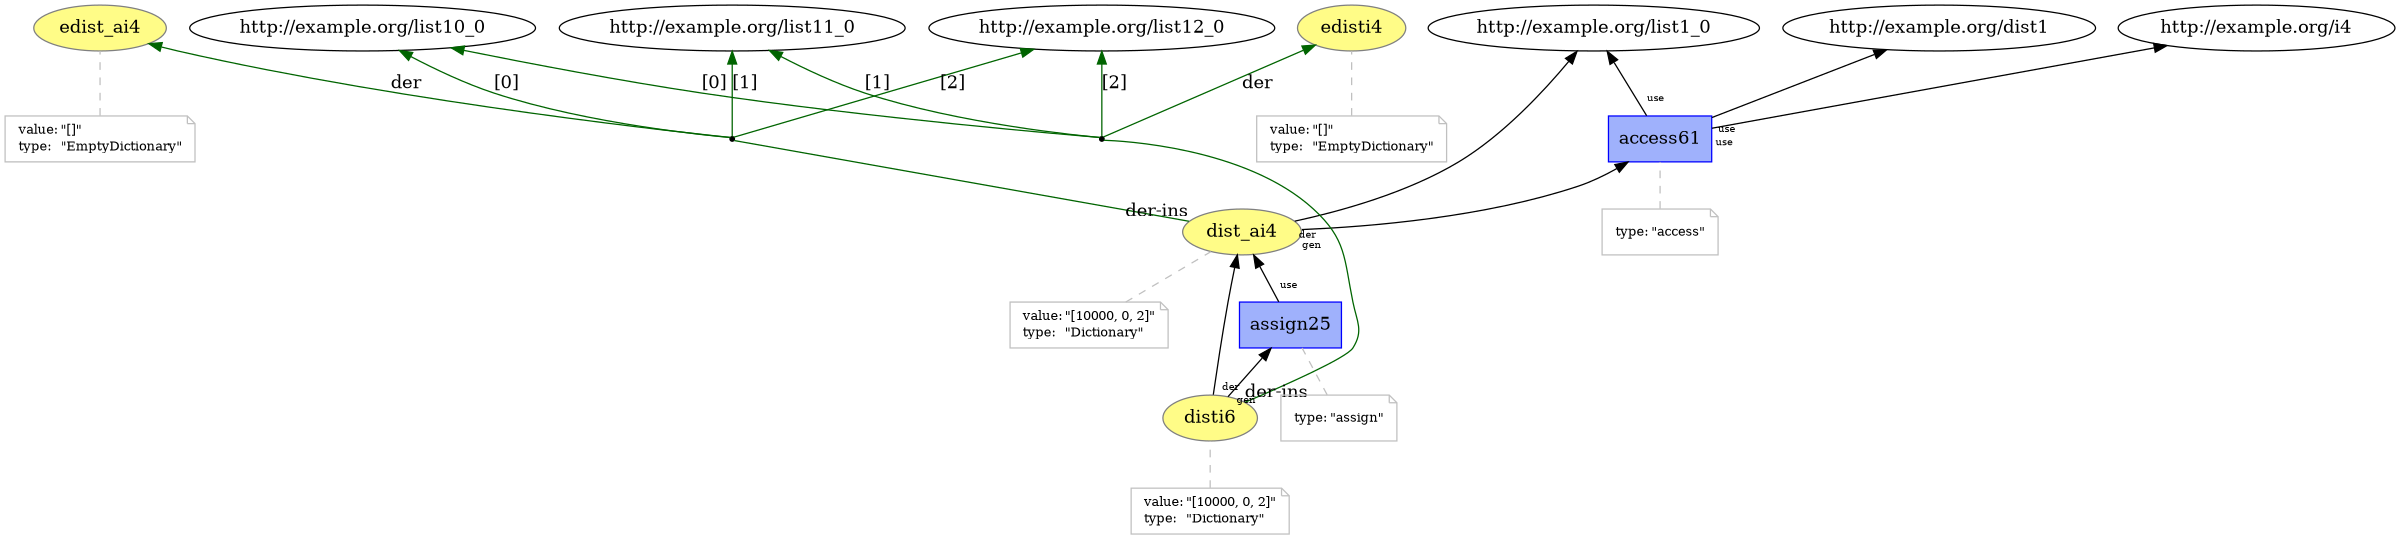 digraph "PROV" { size="16,12"; rankdir="BT";
"http://example.org/edist_ai4" [fillcolor="#FFFC87",color="#808080",style="filled",label="edist_ai4",URL="http://example.org/edist_ai4"]
"-attrs0" [color="gray",shape="note",fontsize="10",fontcolor="black",label=<<TABLE cellpadding="0" border="0">
	<TR>
	    <TD align="left">value:</TD>
	    <TD align="left">&quot;[]&quot;</TD>
	</TR>
	<TR>
	    <TD align="left">type:</TD>
	    <TD align="left">&quot;EmptyDictionary&quot;</TD>
	</TR>
</TABLE>>]
"-attrs0" -> "http://example.org/edist_ai4" [color="gray",style="dashed",arrowhead="none"]
"http://example.org/dist_ai4" [fillcolor="#FFFC87",color="#808080",style="filled",label="dist_ai4",URL="http://example.org/dist_ai4"]
"-attrs1" [color="gray",shape="note",fontsize="10",fontcolor="black",label=<<TABLE cellpadding="0" border="0">
	<TR>
	    <TD align="left">value:</TD>
	    <TD align="left">&quot;[10000, 0, 2]&quot;</TD>
	</TR>
	<TR>
	    <TD align="left">type:</TD>
	    <TD align="left">&quot;Dictionary&quot;</TD>
	</TR>
</TABLE>>]
"-attrs1" -> "http://example.org/dist_ai4" [color="gray",style="dashed",arrowhead="none"]
"bn0" [shape="point",label=""]
"http://example.org/dist_ai4" -> "bn0" [arrowhead="none",taillabel="der-ins",color="darkgreen"]
"bn0" -> "http://example.org/edist_ai4" [labelfontsize="8",labeldistance="1.5",color="darkgreen",labelangle="60.0",rotation="20",label="der"]
"bn0" -> "http://example.org/list10_0" [labelfontsize="8",labeldistance="1.5",color="darkgreen",labelangle="60.0",rotation="20",label="[0]"]
"bn0" -> "http://example.org/list11_0" [labelfontsize="8",labeldistance="1.5",color="darkgreen",labelangle="60.0",rotation="20",label="[1]"]
"bn0" -> "http://example.org/list12_0" [labelfontsize="8",labeldistance="1.5",color="darkgreen",labelangle="60.0",rotation="20",label="[2]"]
"http://example.org/access61" [fillcolor="#9FB1FC",color="#0000FF",shape="polygon",sides="4",style="filled",label="access61",URL="http://example.org/access61"]
"-attrs2" [color="gray",shape="note",fontsize="10",fontcolor="black",label=<<TABLE cellpadding="0" border="0">
	<TR>
	    <TD align="left">type:</TD>
	    <TD align="left">&quot;access&quot;</TD>
	</TR>
</TABLE>>]
"-attrs2" -> "http://example.org/access61" [color="gray",style="dashed",arrowhead="none"]
"http://example.org/access61" -> "http://example.org/list1_0" [labelfontsize="8",labeldistance="1.5",labelangle="60.0",rotation="20",taillabel="use"]
"http://example.org/dist_ai4" -> "http://example.org/list1_0" [labelfontsize="8",labeldistance="1.5",labelangle="60.0",rotation="20",taillabel="der"]
"http://example.org/dist_ai4" -> "http://example.org/access61" [labelfontsize="8",labeldistance="1.5",labelangle="60.0",rotation="20",taillabel="gen"]
"http://example.org/access61" -> "http://example.org/dist1" [labelfontsize="8",labeldistance="1.5",labelangle="60.0",rotation="20",taillabel="use"]
"http://example.org/access61" -> "http://example.org/i4" [labelfontsize="8",labeldistance="1.5",labelangle="60.0",rotation="20",taillabel="use"]
"http://example.org/edisti4" [fillcolor="#FFFC87",color="#808080",style="filled",label="edisti4",URL="http://example.org/edisti4"]
"-attrs3" [color="gray",shape="note",fontsize="10",fontcolor="black",label=<<TABLE cellpadding="0" border="0">
	<TR>
	    <TD align="left">value:</TD>
	    <TD align="left">&quot;[]&quot;</TD>
	</TR>
	<TR>
	    <TD align="left">type:</TD>
	    <TD align="left">&quot;EmptyDictionary&quot;</TD>
	</TR>
</TABLE>>]
"-attrs3" -> "http://example.org/edisti4" [color="gray",style="dashed",arrowhead="none"]
"http://example.org/disti6" [fillcolor="#FFFC87",color="#808080",style="filled",label="disti6",URL="http://example.org/disti6"]
"-attrs4" [color="gray",shape="note",fontsize="10",fontcolor="black",label=<<TABLE cellpadding="0" border="0">
	<TR>
	    <TD align="left">value:</TD>
	    <TD align="left">&quot;[10000, 0, 2]&quot;</TD>
	</TR>
	<TR>
	    <TD align="left">type:</TD>
	    <TD align="left">&quot;Dictionary&quot;</TD>
	</TR>
</TABLE>>]
"-attrs4" -> "http://example.org/disti6" [color="gray",style="dashed",arrowhead="none"]
"bn1" [shape="point",label=""]
"http://example.org/disti6" -> "bn1" [arrowhead="none",taillabel="der-ins",color="darkgreen"]
"bn1" -> "http://example.org/edisti4" [labelfontsize="8",labeldistance="1.5",color="darkgreen",labelangle="60.0",rotation="20",label="der"]
"bn1" -> "http://example.org/list10_0" [labelfontsize="8",labeldistance="1.5",color="darkgreen",labelangle="60.0",rotation="20",label="[0]"]
"bn1" -> "http://example.org/list11_0" [labelfontsize="8",labeldistance="1.5",color="darkgreen",labelangle="60.0",rotation="20",label="[1]"]
"bn1" -> "http://example.org/list12_0" [labelfontsize="8",labeldistance="1.5",color="darkgreen",labelangle="60.0",rotation="20",label="[2]"]
"http://example.org/assign25" [fillcolor="#9FB1FC",color="#0000FF",shape="polygon",sides="4",style="filled",label="assign25",URL="http://example.org/assign25"]
"-attrs5" [color="gray",shape="note",fontsize="10",fontcolor="black",label=<<TABLE cellpadding="0" border="0">
	<TR>
	    <TD align="left">type:</TD>
	    <TD align="left">&quot;assign&quot;</TD>
	</TR>
</TABLE>>]
"-attrs5" -> "http://example.org/assign25" [color="gray",style="dashed",arrowhead="none"]
"http://example.org/assign25" -> "http://example.org/dist_ai4" [labelfontsize="8",labeldistance="1.5",labelangle="60.0",rotation="20",taillabel="use"]
"http://example.org/disti6" -> "http://example.org/dist_ai4" [labelfontsize="8",labeldistance="1.5",labelangle="60.0",rotation="20",taillabel="der"]
"http://example.org/disti6" -> "http://example.org/assign25" [labelfontsize="8",labeldistance="1.5",labelangle="60.0",rotation="20",taillabel="gen"]
}